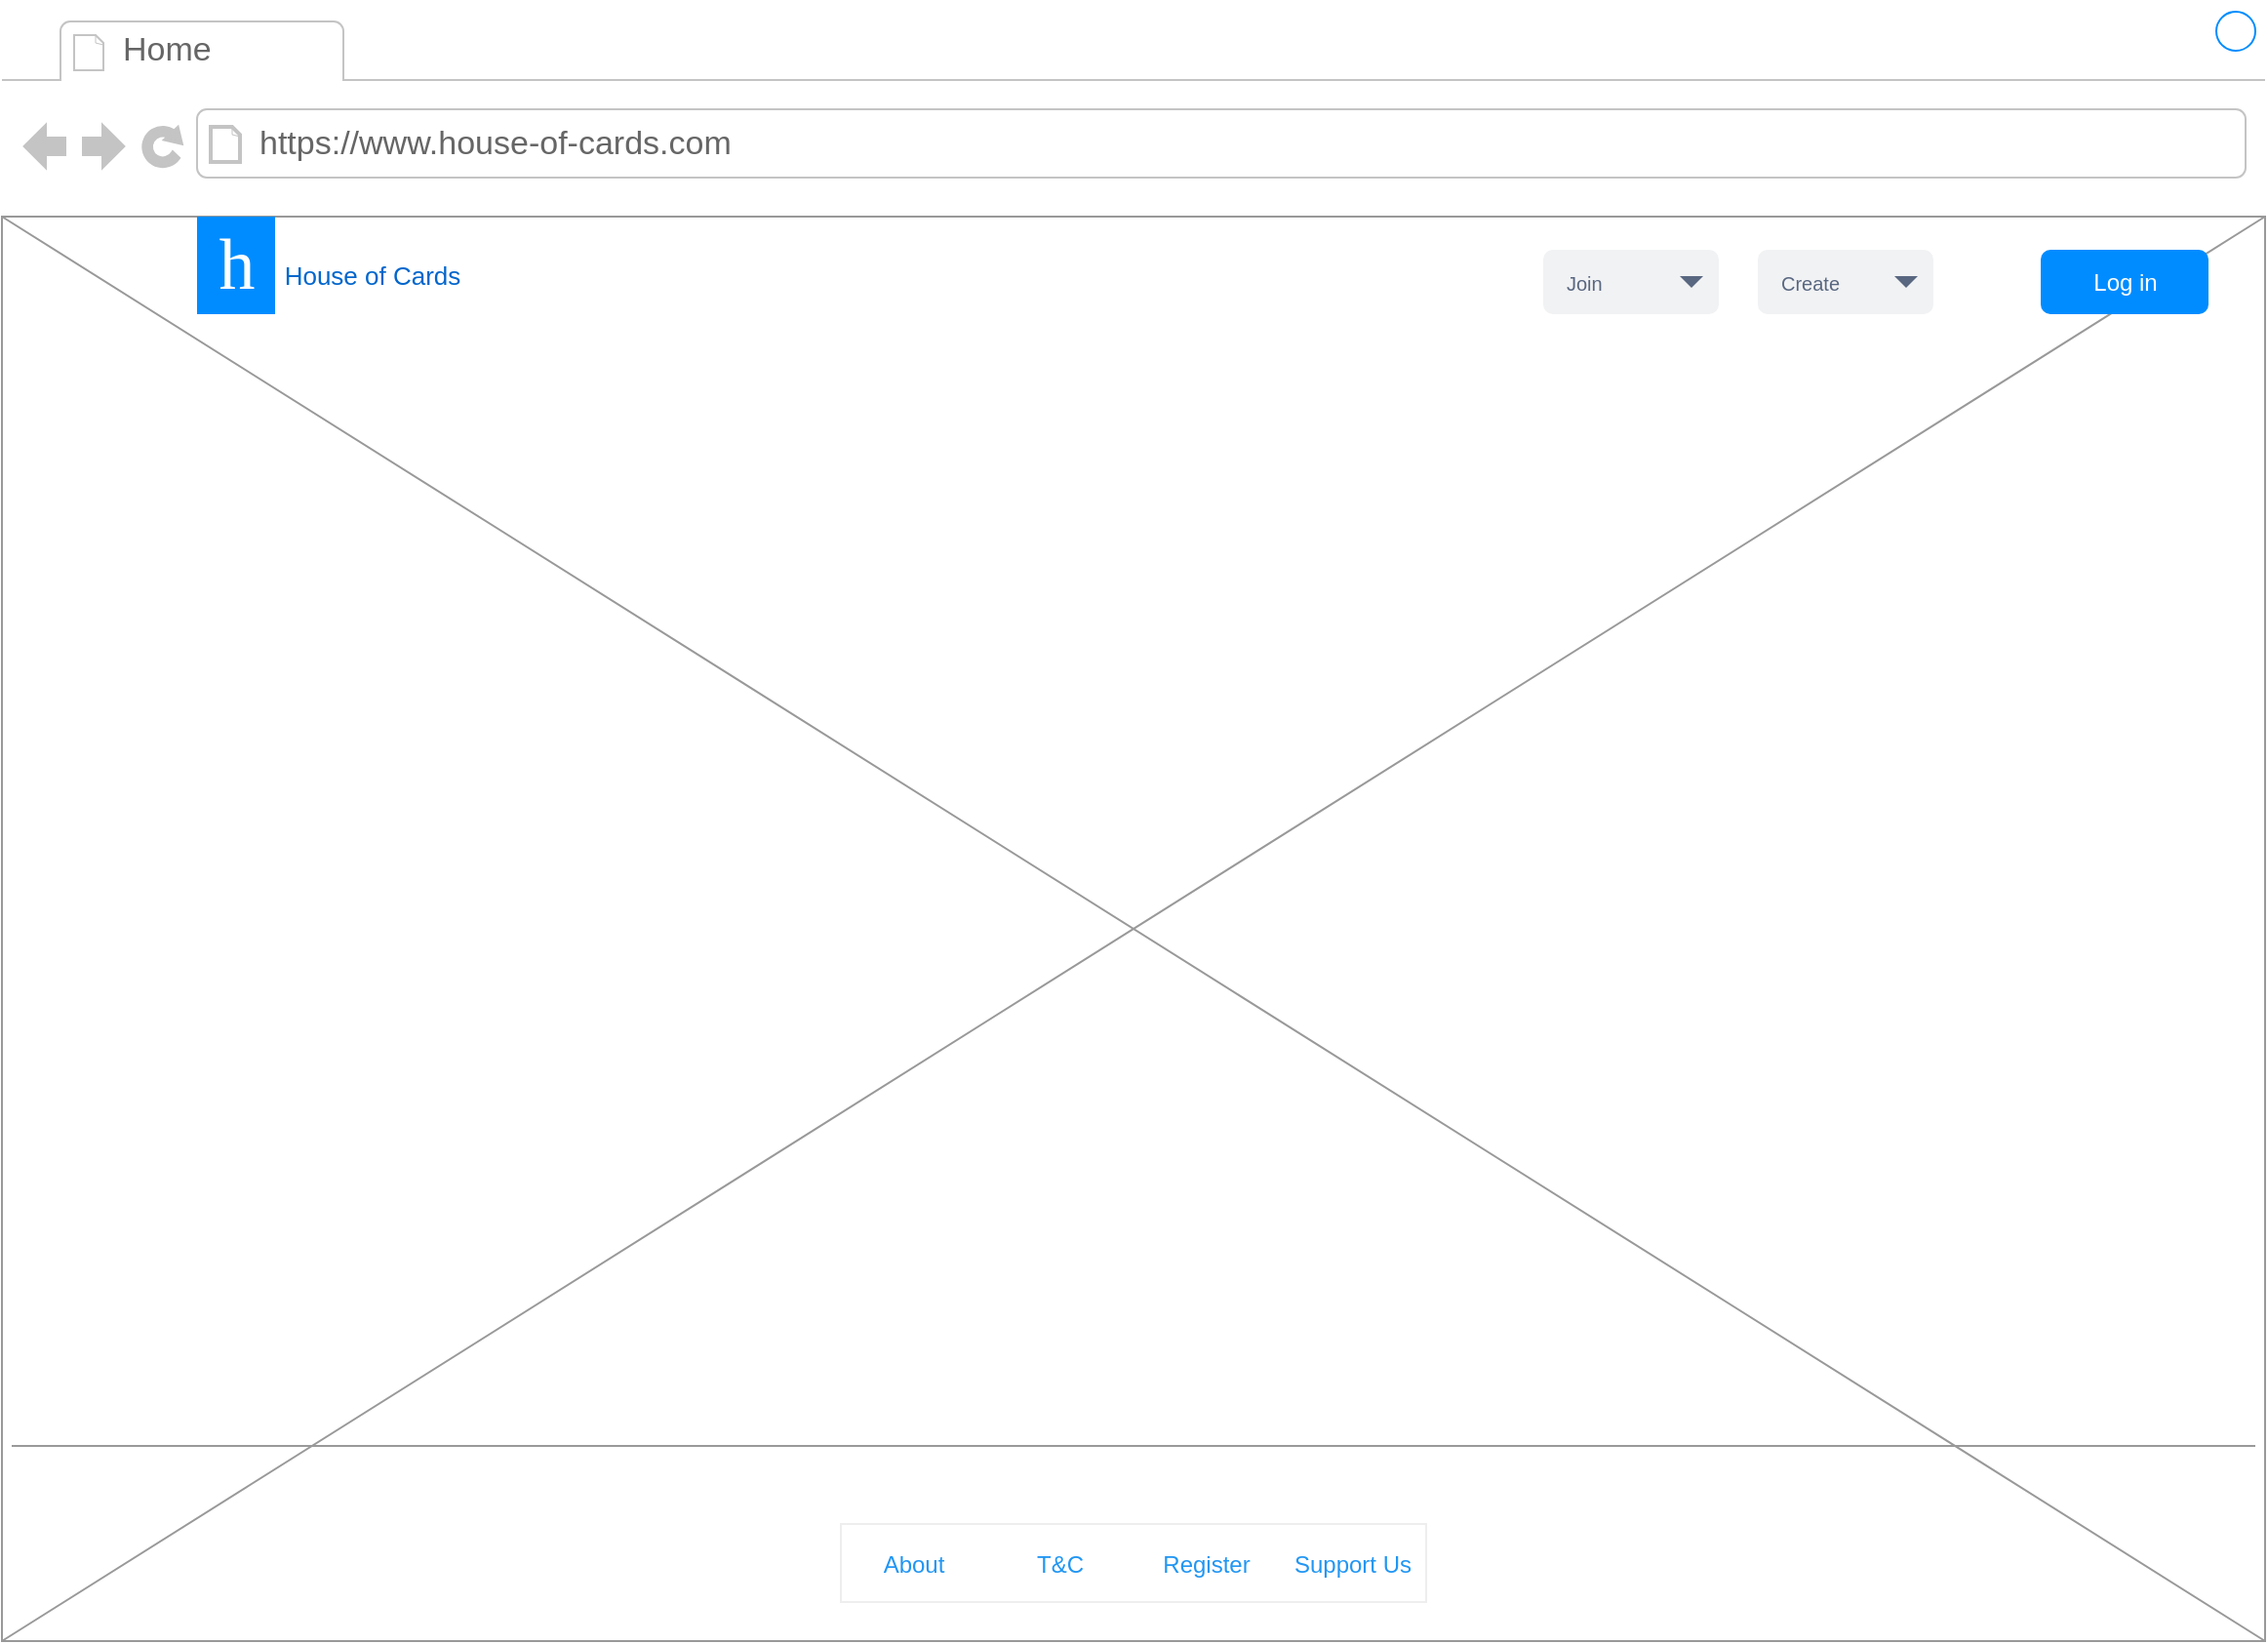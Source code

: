 <mxfile version="13.8.8" type="github" pages="2">
  <diagram id="piDafpqhtRUU5qUU-vj8" name="Page-1">
    <mxGraphModel dx="1422" dy="763" grid="1" gridSize="10" guides="1" tooltips="1" connect="1" arrows="1" fold="1" page="1" pageScale="1" pageWidth="827" pageHeight="1169" math="0" shadow="0">
      <root>
        <mxCell id="0" />
        <mxCell id="1" parent="0" />
        <mxCell id="8962rQQDY3VNNf6We3Pp-1" value="" style="strokeWidth=1;shadow=0;dashed=0;align=center;html=1;shape=mxgraph.mockup.containers.browserWindow;rSize=0;strokeColor2=#008cff;strokeColor3=#c4c4c4;mainText=,;recursiveResize=0;strokeColor=#FFFFFF;fontColor=#FFFFFF;" parent="1" vertex="1">
          <mxGeometry x="10" y="10" width="1160" height="840" as="geometry" />
        </mxCell>
        <mxCell id="cFhcMxyRk2c1DOHxcZsI-2" value="" style="verticalLabelPosition=bottom;shadow=0;dashed=0;align=center;html=1;verticalAlign=top;strokeWidth=1;shape=mxgraph.mockup.graphics.simpleIcon;strokeColor=#999999;" vertex="1" parent="8962rQQDY3VNNf6We3Pp-1">
          <mxGeometry y="110" width="1160" height="730" as="geometry" />
        </mxCell>
        <mxCell id="8962rQQDY3VNNf6We3Pp-2" value="Home" style="strokeWidth=1;shadow=0;dashed=0;align=center;html=1;shape=mxgraph.mockup.containers.anchor;fontSize=17;fontColor=#666666;align=left;" parent="8962rQQDY3VNNf6We3Pp-1" vertex="1">
          <mxGeometry x="60" y="12" width="110" height="26" as="geometry" />
        </mxCell>
        <mxCell id="8962rQQDY3VNNf6We3Pp-3" value="https://www.house-of-cards.com" style="strokeWidth=1;shadow=0;dashed=0;align=center;html=1;shape=mxgraph.mockup.containers.anchor;rSize=0;fontSize=17;fontColor=#666666;align=left;" parent="8962rQQDY3VNNf6We3Pp-1" vertex="1">
          <mxGeometry x="130" y="60" width="250" height="26" as="geometry" />
        </mxCell>
        <mxCell id="8962rQQDY3VNNf6We3Pp-6" value="Create" style="rounded=1;fillColor=#F1F2F4;strokeColor=none;html=1;fontColor=#596780;align=left;fontSize=10;spacingLeft=10" parent="8962rQQDY3VNNf6We3Pp-1" vertex="1">
          <mxGeometry x="900" y="127" width="90" height="33" as="geometry" />
        </mxCell>
        <mxCell id="8962rQQDY3VNNf6We3Pp-7" value="" style="shape=triangle;direction=south;fillColor=#596780;strokeColor=none;html=1" parent="8962rQQDY3VNNf6We3Pp-6" vertex="1">
          <mxGeometry x="1" y="0.5" width="12" height="6" relative="1" as="geometry">
            <mxPoint x="-20" y="-3" as="offset" />
          </mxGeometry>
        </mxCell>
        <mxCell id="8962rQQDY3VNNf6We3Pp-8" value="Join" style="rounded=1;fillColor=#F1F2F4;strokeColor=none;html=1;fontColor=#596780;align=left;fontSize=10;spacingLeft=10" parent="8962rQQDY3VNNf6We3Pp-1" vertex="1">
          <mxGeometry x="790" y="127" width="90" height="33" as="geometry" />
        </mxCell>
        <mxCell id="8962rQQDY3VNNf6We3Pp-9" value="" style="shape=triangle;direction=south;fillColor=#596780;strokeColor=none;html=1" parent="8962rQQDY3VNNf6We3Pp-8" vertex="1">
          <mxGeometry x="1" y="0.5" width="12" height="6" relative="1" as="geometry">
            <mxPoint x="-20" y="-3" as="offset" />
          </mxGeometry>
        </mxCell>
        <mxCell id="8962rQQDY3VNNf6We3Pp-14" value="Log in" style="rounded=1;align=center;strokeColor=none;html=1;fontColor=#ffffff;fontSize=12;fillColor=#008CFF;" parent="8962rQQDY3VNNf6We3Pp-1" vertex="1">
          <mxGeometry x="1045" y="127" width="86" height="33" as="geometry" />
        </mxCell>
        <mxCell id="8962rQQDY3VNNf6We3Pp-16" value="House of Cards" style="text;html=1;strokeColor=none;fillColor=none;align=center;verticalAlign=middle;whiteSpace=wrap;rounded=0;fontSize=13;fontColor=#0066CC;" parent="8962rQQDY3VNNf6We3Pp-1" vertex="1">
          <mxGeometry x="140" y="130" width="100" height="20" as="geometry" />
        </mxCell>
        <mxCell id="8962rQQDY3VNNf6We3Pp-35" value="" style="verticalLabelPosition=bottom;shadow=0;dashed=0;align=center;html=1;verticalAlign=top;strokeWidth=1;shape=mxgraph.mockup.markup.line;strokeColor=#999999;fillColor=#008CFF;fontSize=13;fontColor=#0066CC;" parent="8962rQQDY3VNNf6We3Pp-1" vertex="1">
          <mxGeometry x="5" y="730" width="1150" height="20" as="geometry" />
        </mxCell>
        <mxCell id="8962rQQDY3VNNf6We3Pp-30" value="" style="shape=rect;fillColor=#ffffff;strokeColor=#eeeeee;shadow=0;fontSize=13;fontColor=#0066CC;" parent="8962rQQDY3VNNf6We3Pp-1" vertex="1">
          <mxGeometry x="430" y="780" width="300" height="40" as="geometry" />
        </mxCell>
        <mxCell id="8962rQQDY3VNNf6We3Pp-31" value="About" style="shape=rect;strokeColor=none;fillColor=none;fontSize=12;fontColor=#2196F3;dashed=0;" parent="8962rQQDY3VNNf6We3Pp-30" vertex="1">
          <mxGeometry width="75" height="40" as="geometry" />
        </mxCell>
        <mxCell id="8962rQQDY3VNNf6We3Pp-32" value="T&amp;C" style="shape=rect;strokeColor=none;fillColor=none;fontSize=12;fontColor=#2196F3;dashed=0;" parent="8962rQQDY3VNNf6We3Pp-30" vertex="1">
          <mxGeometry x="75" width="75" height="40" as="geometry" />
        </mxCell>
        <mxCell id="8962rQQDY3VNNf6We3Pp-33" value="Register" style="shape=rect;strokeColor=none;fillColor=none;fontSize=12;fontColor=#2196F3;dashed=0;" parent="8962rQQDY3VNNf6We3Pp-30" vertex="1">
          <mxGeometry x="150" width="75" height="40" as="geometry" />
        </mxCell>
        <mxCell id="8962rQQDY3VNNf6We3Pp-34" value="Support Us" style="shape=rect;strokeColor=none;fillColor=none;fontSize=12;fontColor=#2196F3;dashed=0;" parent="8962rQQDY3VNNf6We3Pp-30" vertex="1">
          <mxGeometry x="225" width="75" height="40" as="geometry" />
        </mxCell>
        <mxCell id="8962rQQDY3VNNf6We3Pp-36" value="" style="shape=image;html=1;verticalAlign=top;verticalLabelPosition=bottom;labelBackgroundColor=#ffffff;imageAspect=0;aspect=fixed;image=https://cdn3.iconfinder.com/data/icons/peelicons-vol-1/50/LinkedIn-128.png;fillColor=#008CFF;fontSize=13;fontColor=#0066CC;" parent="8962rQQDY3VNNf6We3Pp-1" vertex="1">
          <mxGeometry x="875" y="785" width="30" height="30" as="geometry" />
        </mxCell>
        <mxCell id="8962rQQDY3VNNf6We3Pp-37" value="" style="shape=image;html=1;verticalAlign=top;verticalLabelPosition=bottom;labelBackgroundColor=#ffffff;imageAspect=0;aspect=fixed;image=https://cdn3.iconfinder.com/data/icons/peelicons-vol-1/50/Facebook-128.png;fillColor=#008CFF;fontSize=13;fontColor=#0066CC;" parent="8962rQQDY3VNNf6We3Pp-1" vertex="1">
          <mxGeometry x="925" y="785" width="30" height="30" as="geometry" />
        </mxCell>
        <mxCell id="8962rQQDY3VNNf6We3Pp-38" value="" style="shape=image;html=1;verticalAlign=top;verticalLabelPosition=bottom;labelBackgroundColor=#ffffff;imageAspect=0;aspect=fixed;image=https://cdn3.iconfinder.com/data/icons/peelicons-vol-1/50/Twitter-128.png;fillColor=#008CFF;fontSize=13;fontColor=#0066CC;" parent="8962rQQDY3VNNf6We3Pp-1" vertex="1">
          <mxGeometry x="975" y="785" width="30" height="30" as="geometry" />
        </mxCell>
        <mxCell id="seymav8gBYocV3_De4xC-2" value="h" style="text;html=1;align=center;verticalAlign=middle;resizable=0;points=[];autosize=1;fontSize=37;fontFamily=Tahoma;fillColor=#008CFF;fontColor=#FFFFFF;" parent="8962rQQDY3VNNf6We3Pp-1" vertex="1">
          <mxGeometry x="100" y="110" width="40" height="50" as="geometry" />
        </mxCell>
      </root>
    </mxGraphModel>
  </diagram>
  <diagram id="2egh3D6s47ExAJgRTMho" name="Page-2">
    <mxGraphModel dx="1422" dy="763" grid="1" gridSize="10" guides="1" tooltips="1" connect="1" arrows="1" fold="1" page="1" pageScale="1" pageWidth="1169" pageHeight="827" math="0" shadow="0">
      <root>
        <mxCell id="RUbydyyFH8a4vVnsBezM-0" />
        <mxCell id="RUbydyyFH8a4vVnsBezM-1" parent="RUbydyyFH8a4vVnsBezM-0" />
        <mxCell id="WskvGfdPPy441grqd4b4-0" value="" style="strokeWidth=1;shadow=0;dashed=0;align=center;html=1;shape=mxgraph.mockup.containers.browserWindow;rSize=0;strokeColor2=#008cff;strokeColor3=#c4c4c4;mainText=,;recursiveResize=0;strokeColor=#FFFFFF;fontColor=#FFFFFF;" vertex="1" parent="RUbydyyFH8a4vVnsBezM-1">
          <mxGeometry x="20" y="20" width="1160" height="840" as="geometry" />
        </mxCell>
        <mxCell id="WskvGfdPPy441grqd4b4-1" value="" style="verticalLabelPosition=bottom;shadow=0;dashed=0;align=center;html=1;verticalAlign=top;strokeWidth=1;shape=mxgraph.mockup.graphics.simpleIcon;strokeColor=#999999;" vertex="1" parent="WskvGfdPPy441grqd4b4-0">
          <mxGeometry y="110" width="1160" height="730" as="geometry" />
        </mxCell>
        <mxCell id="WskvGfdPPy441grqd4b4-2" value="Play" style="strokeWidth=1;shadow=0;dashed=0;align=center;html=1;shape=mxgraph.mockup.containers.anchor;fontSize=17;fontColor=#666666;align=left;" vertex="1" parent="WskvGfdPPy441grqd4b4-0">
          <mxGeometry x="60" y="12" width="110" height="26" as="geometry" />
        </mxCell>
        <mxCell id="WskvGfdPPy441grqd4b4-3" value="https://www.house-of-cards.com" style="strokeWidth=1;shadow=0;dashed=0;align=center;html=1;shape=mxgraph.mockup.containers.anchor;rSize=0;fontSize=17;fontColor=#666666;align=left;" vertex="1" parent="WskvGfdPPy441grqd4b4-0">
          <mxGeometry x="130" y="60" width="250" height="26" as="geometry" />
        </mxCell>
        <mxCell id="WskvGfdPPy441grqd4b4-4" value="Create" style="rounded=1;fillColor=#F1F2F4;strokeColor=none;html=1;fontColor=#596780;align=left;fontSize=10;spacingLeft=10" vertex="1" parent="WskvGfdPPy441grqd4b4-0">
          <mxGeometry x="900" y="127" width="90" height="33" as="geometry" />
        </mxCell>
        <mxCell id="WskvGfdPPy441grqd4b4-5" value="" style="shape=triangle;direction=south;fillColor=#596780;strokeColor=none;html=1" vertex="1" parent="WskvGfdPPy441grqd4b4-4">
          <mxGeometry x="1" y="0.5" width="12" height="6" relative="1" as="geometry">
            <mxPoint x="-20" y="-3" as="offset" />
          </mxGeometry>
        </mxCell>
        <mxCell id="WskvGfdPPy441grqd4b4-6" value="Join" style="rounded=1;fillColor=#F1F2F4;strokeColor=none;html=1;fontColor=#596780;align=left;fontSize=10;spacingLeft=10" vertex="1" parent="WskvGfdPPy441grqd4b4-0">
          <mxGeometry x="790" y="127" width="90" height="33" as="geometry" />
        </mxCell>
        <mxCell id="WskvGfdPPy441grqd4b4-7" value="" style="shape=triangle;direction=south;fillColor=#596780;strokeColor=none;html=1" vertex="1" parent="WskvGfdPPy441grqd4b4-6">
          <mxGeometry x="1" y="0.5" width="12" height="6" relative="1" as="geometry">
            <mxPoint x="-20" y="-3" as="offset" />
          </mxGeometry>
        </mxCell>
        <mxCell id="WskvGfdPPy441grqd4b4-8" value="Log out" style="rounded=1;align=center;strokeColor=none;html=1;fontColor=#ffffff;fontSize=12;fillColor=#008CFF;" vertex="1" parent="WskvGfdPPy441grqd4b4-0">
          <mxGeometry x="1045" y="127" width="86" height="33" as="geometry" />
        </mxCell>
        <mxCell id="WskvGfdPPy441grqd4b4-9" value="House of Cards" style="text;html=1;strokeColor=none;fillColor=none;align=center;verticalAlign=middle;whiteSpace=wrap;rounded=0;fontSize=13;fontColor=#0066CC;" vertex="1" parent="WskvGfdPPy441grqd4b4-0">
          <mxGeometry x="140" y="130" width="100" height="20" as="geometry" />
        </mxCell>
        <mxCell id="WskvGfdPPy441grqd4b4-10" value="" style="verticalLabelPosition=bottom;shadow=0;dashed=0;align=center;html=1;verticalAlign=top;strokeWidth=1;shape=mxgraph.mockup.markup.line;strokeColor=#999999;fillColor=#008CFF;fontSize=13;fontColor=#0066CC;" vertex="1" parent="WskvGfdPPy441grqd4b4-0">
          <mxGeometry x="5" y="730" width="1150" height="20" as="geometry" />
        </mxCell>
        <mxCell id="WskvGfdPPy441grqd4b4-11" value="" style="shape=rect;fillColor=#ffffff;strokeColor=#eeeeee;shadow=0;fontSize=13;fontColor=#0066CC;" vertex="1" parent="WskvGfdPPy441grqd4b4-0">
          <mxGeometry x="430" y="780" width="300" height="40" as="geometry" />
        </mxCell>
        <mxCell id="WskvGfdPPy441grqd4b4-12" value="About" style="shape=rect;strokeColor=none;fillColor=none;fontSize=12;fontColor=#2196F3;dashed=0;" vertex="1" parent="WskvGfdPPy441grqd4b4-11">
          <mxGeometry width="75" height="40" as="geometry" />
        </mxCell>
        <mxCell id="WskvGfdPPy441grqd4b4-13" value="T&amp;C" style="shape=rect;strokeColor=none;fillColor=none;fontSize=12;fontColor=#2196F3;dashed=0;" vertex="1" parent="WskvGfdPPy441grqd4b4-11">
          <mxGeometry x="75" width="75" height="40" as="geometry" />
        </mxCell>
        <mxCell id="WskvGfdPPy441grqd4b4-14" value="Register" style="shape=rect;strokeColor=none;fillColor=none;fontSize=12;fontColor=#2196F3;dashed=0;" vertex="1" parent="WskvGfdPPy441grqd4b4-11">
          <mxGeometry x="150" width="75" height="40" as="geometry" />
        </mxCell>
        <mxCell id="WskvGfdPPy441grqd4b4-15" value="Support Us" style="shape=rect;strokeColor=none;fillColor=none;fontSize=12;fontColor=#2196F3;dashed=0;" vertex="1" parent="WskvGfdPPy441grqd4b4-11">
          <mxGeometry x="225" width="75" height="40" as="geometry" />
        </mxCell>
        <mxCell id="WskvGfdPPy441grqd4b4-16" value="" style="shape=image;html=1;verticalAlign=top;verticalLabelPosition=bottom;labelBackgroundColor=#ffffff;imageAspect=0;aspect=fixed;image=https://cdn3.iconfinder.com/data/icons/peelicons-vol-1/50/LinkedIn-128.png;fillColor=#008CFF;fontSize=13;fontColor=#0066CC;" vertex="1" parent="WskvGfdPPy441grqd4b4-0">
          <mxGeometry x="875" y="785" width="30" height="30" as="geometry" />
        </mxCell>
        <mxCell id="WskvGfdPPy441grqd4b4-17" value="" style="shape=image;html=1;verticalAlign=top;verticalLabelPosition=bottom;labelBackgroundColor=#ffffff;imageAspect=0;aspect=fixed;image=https://cdn3.iconfinder.com/data/icons/peelicons-vol-1/50/Facebook-128.png;fillColor=#008CFF;fontSize=13;fontColor=#0066CC;" vertex="1" parent="WskvGfdPPy441grqd4b4-0">
          <mxGeometry x="925" y="785" width="30" height="30" as="geometry" />
        </mxCell>
        <mxCell id="WskvGfdPPy441grqd4b4-18" value="" style="shape=image;html=1;verticalAlign=top;verticalLabelPosition=bottom;labelBackgroundColor=#ffffff;imageAspect=0;aspect=fixed;image=https://cdn3.iconfinder.com/data/icons/peelicons-vol-1/50/Twitter-128.png;fillColor=#008CFF;fontSize=13;fontColor=#0066CC;" vertex="1" parent="WskvGfdPPy441grqd4b4-0">
          <mxGeometry x="975" y="785" width="30" height="30" as="geometry" />
        </mxCell>
        <mxCell id="WskvGfdPPy441grqd4b4-19" value="h" style="text;html=1;align=center;verticalAlign=middle;resizable=0;points=[];autosize=1;fontSize=37;fontFamily=Tahoma;fillColor=#008CFF;fontColor=#FFFFFF;" vertex="1" parent="WskvGfdPPy441grqd4b4-0">
          <mxGeometry x="100" y="110" width="40" height="50" as="geometry" />
        </mxCell>
        <mxCell id="WskvGfdPPy441grqd4b4-20" value="" style="verticalLabelPosition=bottom;shadow=0;dashed=0;align=center;html=1;verticalAlign=top;strokeWidth=1;shape=mxgraph.mockup.graphics.simpleIcon;strokeColor=#999999;fillColor=#ffffff;" vertex="1" parent="WskvGfdPPy441grqd4b4-0">
          <mxGeometry x="100" y="290" width="50" height="50" as="geometry" />
        </mxCell>
        <mxCell id="WskvGfdPPy441grqd4b4-21" value="" style="verticalLabelPosition=bottom;shadow=0;dashed=0;align=center;html=1;verticalAlign=top;strokeWidth=1;shape=mxgraph.mockup.graphics.simpleIcon;strokeColor=#999999;fillColor=#ffffff;" vertex="1" parent="WskvGfdPPy441grqd4b4-0">
          <mxGeometry x="175" y="290" width="50" height="50" as="geometry" />
        </mxCell>
        <mxCell id="WskvGfdPPy441grqd4b4-22" value="" style="verticalLabelPosition=bottom;shadow=0;dashed=0;align=center;html=1;verticalAlign=top;strokeWidth=1;shape=mxgraph.mockup.graphics.simpleIcon;strokeColor=#999999;fillColor=#ffffff;" vertex="1" parent="WskvGfdPPy441grqd4b4-0">
          <mxGeometry x="250" y="290" width="50" height="50" as="geometry" />
        </mxCell>
        <mxCell id="WskvGfdPPy441grqd4b4-25" value="" style="verticalLabelPosition=bottom;shadow=0;dashed=0;align=center;html=1;verticalAlign=top;strokeWidth=1;shape=mxgraph.mockup.graphics.simpleIcon;strokeColor=#999999;fillColor=#ffffff;" vertex="1" parent="WskvGfdPPy441grqd4b4-0">
          <mxGeometry x="250" y="365" width="50" height="50" as="geometry" />
        </mxCell>
        <mxCell id="WskvGfdPPy441grqd4b4-24" value="" style="verticalLabelPosition=bottom;shadow=0;dashed=0;align=center;html=1;verticalAlign=top;strokeWidth=1;shape=mxgraph.mockup.graphics.simpleIcon;strokeColor=#999999;fillColor=#ffffff;" vertex="1" parent="WskvGfdPPy441grqd4b4-0">
          <mxGeometry x="175" y="365" width="50" height="50" as="geometry" />
        </mxCell>
        <mxCell id="WskvGfdPPy441grqd4b4-23" value="" style="verticalLabelPosition=bottom;shadow=0;dashed=0;align=center;html=1;verticalAlign=top;strokeWidth=1;shape=mxgraph.mockup.graphics.simpleIcon;strokeColor=#999999;fillColor=#ffffff;" vertex="1" parent="WskvGfdPPy441grqd4b4-0">
          <mxGeometry x="100" y="365" width="50" height="50" as="geometry" />
        </mxCell>
        <mxCell id="WskvGfdPPy441grqd4b4-26" value="" style="verticalLabelPosition=bottom;shadow=0;dashed=0;align=center;html=1;verticalAlign=top;strokeWidth=1;shape=mxgraph.mockup.graphics.simpleIcon;strokeColor=#999999;fillColor=#ffffff;" vertex="1" parent="WskvGfdPPy441grqd4b4-0">
          <mxGeometry x="100" y="440" width="50" height="50" as="geometry" />
        </mxCell>
        <mxCell id="WskvGfdPPy441grqd4b4-27" value="" style="verticalLabelPosition=bottom;shadow=0;dashed=0;align=center;html=1;verticalAlign=top;strokeWidth=1;shape=mxgraph.mockup.graphics.simpleIcon;strokeColor=#999999;fillColor=#ffffff;" vertex="1" parent="WskvGfdPPy441grqd4b4-0">
          <mxGeometry x="175" y="440" width="50" height="50" as="geometry" />
        </mxCell>
        <mxCell id="WskvGfdPPy441grqd4b4-28" value="" style="verticalLabelPosition=bottom;shadow=0;dashed=0;align=center;html=1;verticalAlign=top;strokeWidth=1;shape=mxgraph.mockup.graphics.simpleIcon;strokeColor=#999999;fillColor=#ffffff;" vertex="1" parent="WskvGfdPPy441grqd4b4-0">
          <mxGeometry x="250" y="440" width="50" height="50" as="geometry" />
        </mxCell>
        <mxCell id="WskvGfdPPy441grqd4b4-29" value="" style="verticalLabelPosition=bottom;shadow=0;dashed=0;align=center;html=1;verticalAlign=top;strokeWidth=1;shape=mxgraph.mockup.graphics.simpleIcon;strokeColor=#999999;fillColor=#ffffff;" vertex="1" parent="WskvGfdPPy441grqd4b4-0">
          <mxGeometry x="320" y="290" width="50" height="50" as="geometry" />
        </mxCell>
        <mxCell id="WskvGfdPPy441grqd4b4-30" value="" style="verticalLabelPosition=bottom;shadow=0;dashed=0;align=center;html=1;verticalAlign=top;strokeWidth=1;shape=mxgraph.mockup.graphics.simpleIcon;strokeColor=#999999;fillColor=#ffffff;" vertex="1" parent="WskvGfdPPy441grqd4b4-0">
          <mxGeometry x="395" y="290" width="50" height="50" as="geometry" />
        </mxCell>
        <mxCell id="WskvGfdPPy441grqd4b4-31" value="" style="verticalLabelPosition=bottom;shadow=0;dashed=0;align=center;html=1;verticalAlign=top;strokeWidth=1;shape=mxgraph.mockup.graphics.simpleIcon;strokeColor=#999999;fillColor=#ffffff;" vertex="1" parent="WskvGfdPPy441grqd4b4-0">
          <mxGeometry x="470" y="290" width="50" height="50" as="geometry" />
        </mxCell>
        <mxCell id="WskvGfdPPy441grqd4b4-32" value="" style="verticalLabelPosition=bottom;shadow=0;dashed=0;align=center;html=1;verticalAlign=top;strokeWidth=1;shape=mxgraph.mockup.graphics.simpleIcon;strokeColor=#999999;fillColor=#ffffff;" vertex="1" parent="WskvGfdPPy441grqd4b4-0">
          <mxGeometry x="470" y="365" width="50" height="50" as="geometry" />
        </mxCell>
        <mxCell id="WskvGfdPPy441grqd4b4-33" value="" style="verticalLabelPosition=bottom;shadow=0;dashed=0;align=center;html=1;verticalAlign=top;strokeWidth=1;shape=mxgraph.mockup.graphics.simpleIcon;strokeColor=#999999;fillColor=#ffffff;" vertex="1" parent="WskvGfdPPy441grqd4b4-0">
          <mxGeometry x="395" y="365" width="50" height="50" as="geometry" />
        </mxCell>
        <mxCell id="WskvGfdPPy441grqd4b4-34" value="" style="verticalLabelPosition=bottom;shadow=0;dashed=0;align=center;html=1;verticalAlign=top;strokeWidth=1;shape=mxgraph.mockup.graphics.simpleIcon;strokeColor=#999999;fillColor=#ffffff;" vertex="1" parent="WskvGfdPPy441grqd4b4-0">
          <mxGeometry x="320" y="365" width="50" height="50" as="geometry" />
        </mxCell>
        <mxCell id="WskvGfdPPy441grqd4b4-35" value="" style="verticalLabelPosition=bottom;shadow=0;dashed=0;align=center;html=1;verticalAlign=top;strokeWidth=1;shape=mxgraph.mockup.graphics.simpleIcon;strokeColor=#999999;fillColor=#ffffff;" vertex="1" parent="WskvGfdPPy441grqd4b4-0">
          <mxGeometry x="320" y="440" width="50" height="50" as="geometry" />
        </mxCell>
        <mxCell id="WskvGfdPPy441grqd4b4-36" value="" style="verticalLabelPosition=bottom;shadow=0;dashed=0;align=center;html=1;verticalAlign=top;strokeWidth=1;shape=mxgraph.mockup.graphics.simpleIcon;strokeColor=#999999;fillColor=#ffffff;" vertex="1" parent="WskvGfdPPy441grqd4b4-0">
          <mxGeometry x="395" y="440" width="50" height="50" as="geometry" />
        </mxCell>
        <mxCell id="WskvGfdPPy441grqd4b4-37" value="" style="verticalLabelPosition=bottom;shadow=0;dashed=0;align=center;html=1;verticalAlign=top;strokeWidth=1;shape=mxgraph.mockup.graphics.simpleIcon;strokeColor=#999999;fillColor=#ffffff;" vertex="1" parent="WskvGfdPPy441grqd4b4-0">
          <mxGeometry x="470" y="440" width="50" height="50" as="geometry" />
        </mxCell>
        <mxCell id="WskvGfdPPy441grqd4b4-38" value="" style="verticalLabelPosition=bottom;shadow=0;dashed=0;align=center;html=1;verticalAlign=top;strokeWidth=1;shape=mxgraph.mockup.graphics.simpleIcon;strokeColor=#999999;fillColor=#ffffff;" vertex="1" parent="WskvGfdPPy441grqd4b4-0">
          <mxGeometry x="550" y="290" width="50" height="50" as="geometry" />
        </mxCell>
        <mxCell id="WskvGfdPPy441grqd4b4-39" value="" style="verticalLabelPosition=bottom;shadow=0;dashed=0;align=center;html=1;verticalAlign=top;strokeWidth=1;shape=mxgraph.mockup.graphics.simpleIcon;strokeColor=#999999;fillColor=#ffffff;" vertex="1" parent="WskvGfdPPy441grqd4b4-0">
          <mxGeometry x="625" y="290" width="50" height="50" as="geometry" />
        </mxCell>
        <mxCell id="WskvGfdPPy441grqd4b4-40" value="" style="verticalLabelPosition=bottom;shadow=0;dashed=0;align=center;html=1;verticalAlign=top;strokeWidth=1;shape=mxgraph.mockup.graphics.simpleIcon;strokeColor=#999999;fillColor=#ffffff;" vertex="1" parent="WskvGfdPPy441grqd4b4-0">
          <mxGeometry x="700" y="290" width="50" height="50" as="geometry" />
        </mxCell>
        <mxCell id="WskvGfdPPy441grqd4b4-41" value="" style="verticalLabelPosition=bottom;shadow=0;dashed=0;align=center;html=1;verticalAlign=top;strokeWidth=1;shape=mxgraph.mockup.graphics.simpleIcon;strokeColor=#999999;fillColor=#ffffff;" vertex="1" parent="WskvGfdPPy441grqd4b4-0">
          <mxGeometry x="700" y="365" width="50" height="50" as="geometry" />
        </mxCell>
        <mxCell id="WskvGfdPPy441grqd4b4-42" value="" style="verticalLabelPosition=bottom;shadow=0;dashed=0;align=center;html=1;verticalAlign=top;strokeWidth=1;shape=mxgraph.mockup.graphics.simpleIcon;strokeColor=#999999;fillColor=#ffffff;" vertex="1" parent="WskvGfdPPy441grqd4b4-0">
          <mxGeometry x="625" y="365" width="50" height="50" as="geometry" />
        </mxCell>
        <mxCell id="WskvGfdPPy441grqd4b4-43" value="" style="verticalLabelPosition=bottom;shadow=0;dashed=0;align=center;html=1;verticalAlign=top;strokeWidth=1;shape=mxgraph.mockup.graphics.simpleIcon;strokeColor=#999999;fillColor=#ffffff;" vertex="1" parent="WskvGfdPPy441grqd4b4-0">
          <mxGeometry x="550" y="365" width="50" height="50" as="geometry" />
        </mxCell>
        <mxCell id="WskvGfdPPy441grqd4b4-44" value="" style="verticalLabelPosition=bottom;shadow=0;dashed=0;align=center;html=1;verticalAlign=top;strokeWidth=1;shape=mxgraph.mockup.graphics.simpleIcon;strokeColor=#999999;fillColor=#ffffff;" vertex="1" parent="WskvGfdPPy441grqd4b4-0">
          <mxGeometry x="550" y="440" width="50" height="50" as="geometry" />
        </mxCell>
        <mxCell id="WskvGfdPPy441grqd4b4-45" value="" style="verticalLabelPosition=bottom;shadow=0;dashed=0;align=center;html=1;verticalAlign=top;strokeWidth=1;shape=mxgraph.mockup.graphics.simpleIcon;strokeColor=#999999;fillColor=#ffffff;" vertex="1" parent="WskvGfdPPy441grqd4b4-0">
          <mxGeometry x="625" y="440" width="50" height="50" as="geometry" />
        </mxCell>
        <mxCell id="WskvGfdPPy441grqd4b4-46" value="" style="verticalLabelPosition=bottom;shadow=0;dashed=0;align=center;html=1;verticalAlign=top;strokeWidth=1;shape=mxgraph.mockup.graphics.simpleIcon;strokeColor=#999999;fillColor=#ffffff;" vertex="1" parent="WskvGfdPPy441grqd4b4-0">
          <mxGeometry x="700" y="440" width="50" height="50" as="geometry" />
        </mxCell>
        <mxCell id="WskvGfdPPy441grqd4b4-47" value="" style="verticalLabelPosition=bottom;shadow=0;dashed=0;align=center;html=1;verticalAlign=top;strokeWidth=1;shape=mxgraph.mockup.graphics.simpleIcon;strokeColor=#999999;fillColor=#ffffff;" vertex="1" parent="WskvGfdPPy441grqd4b4-0">
          <mxGeometry x="770" y="290" width="50" height="50" as="geometry" />
        </mxCell>
        <mxCell id="WskvGfdPPy441grqd4b4-48" value="" style="verticalLabelPosition=bottom;shadow=0;dashed=0;align=center;html=1;verticalAlign=top;strokeWidth=1;shape=mxgraph.mockup.graphics.simpleIcon;strokeColor=#999999;fillColor=#ffffff;" vertex="1" parent="WskvGfdPPy441grqd4b4-0">
          <mxGeometry x="845" y="290" width="50" height="50" as="geometry" />
        </mxCell>
        <mxCell id="WskvGfdPPy441grqd4b4-49" value="" style="verticalLabelPosition=bottom;shadow=0;dashed=0;align=center;html=1;verticalAlign=top;strokeWidth=1;shape=mxgraph.mockup.graphics.simpleIcon;strokeColor=#999999;fillColor=#ffffff;" vertex="1" parent="WskvGfdPPy441grqd4b4-0">
          <mxGeometry x="920" y="290" width="50" height="50" as="geometry" />
        </mxCell>
        <mxCell id="WskvGfdPPy441grqd4b4-50" value="" style="verticalLabelPosition=bottom;shadow=0;dashed=0;align=center;html=1;verticalAlign=top;strokeWidth=1;shape=mxgraph.mockup.graphics.simpleIcon;strokeColor=#999999;fillColor=#ffffff;" vertex="1" parent="WskvGfdPPy441grqd4b4-0">
          <mxGeometry x="920" y="365" width="50" height="50" as="geometry" />
        </mxCell>
        <mxCell id="WskvGfdPPy441grqd4b4-51" value="" style="verticalLabelPosition=bottom;shadow=0;dashed=0;align=center;html=1;verticalAlign=top;strokeWidth=1;shape=mxgraph.mockup.graphics.simpleIcon;strokeColor=#999999;fillColor=#ffffff;" vertex="1" parent="WskvGfdPPy441grqd4b4-0">
          <mxGeometry x="845" y="365" width="50" height="50" as="geometry" />
        </mxCell>
        <mxCell id="WskvGfdPPy441grqd4b4-52" value="" style="verticalLabelPosition=bottom;shadow=0;dashed=0;align=center;html=1;verticalAlign=top;strokeWidth=1;shape=mxgraph.mockup.graphics.simpleIcon;strokeColor=#999999;fillColor=#ffffff;" vertex="1" parent="WskvGfdPPy441grqd4b4-0">
          <mxGeometry x="770" y="365" width="50" height="50" as="geometry" />
        </mxCell>
        <mxCell id="WskvGfdPPy441grqd4b4-53" value="" style="verticalLabelPosition=bottom;shadow=0;dashed=0;align=center;html=1;verticalAlign=top;strokeWidth=1;shape=mxgraph.mockup.graphics.simpleIcon;strokeColor=#999999;fillColor=#ffffff;" vertex="1" parent="WskvGfdPPy441grqd4b4-0">
          <mxGeometry x="770" y="440" width="50" height="50" as="geometry" />
        </mxCell>
        <mxCell id="WskvGfdPPy441grqd4b4-54" value="" style="verticalLabelPosition=bottom;shadow=0;dashed=0;align=center;html=1;verticalAlign=top;strokeWidth=1;shape=mxgraph.mockup.graphics.simpleIcon;strokeColor=#999999;fillColor=#ffffff;" vertex="1" parent="WskvGfdPPy441grqd4b4-0">
          <mxGeometry x="845" y="440" width="50" height="50" as="geometry" />
        </mxCell>
        <mxCell id="WskvGfdPPy441grqd4b4-55" value="" style="verticalLabelPosition=bottom;shadow=0;dashed=0;align=center;html=1;verticalAlign=top;strokeWidth=1;shape=mxgraph.mockup.graphics.simpleIcon;strokeColor=#999999;fillColor=#ffffff;" vertex="1" parent="WskvGfdPPy441grqd4b4-0">
          <mxGeometry x="920" y="440" width="50" height="50" as="geometry" />
        </mxCell>
        <mxCell id="WskvGfdPPy441grqd4b4-56" value="" style="verticalLabelPosition=bottom;shadow=0;dashed=0;align=center;html=1;verticalAlign=top;strokeWidth=1;shape=mxgraph.mockup.graphics.simpleIcon;strokeColor=#999999;fillColor=#ffffff;" vertex="1" parent="WskvGfdPPy441grqd4b4-0">
          <mxGeometry x="100" y="520" width="50" height="50" as="geometry" />
        </mxCell>
        <mxCell id="WskvGfdPPy441grqd4b4-57" value="" style="verticalLabelPosition=bottom;shadow=0;dashed=0;align=center;html=1;verticalAlign=top;strokeWidth=1;shape=mxgraph.mockup.graphics.simpleIcon;strokeColor=#999999;fillColor=#ffffff;" vertex="1" parent="WskvGfdPPy441grqd4b4-0">
          <mxGeometry x="175" y="520" width="50" height="50" as="geometry" />
        </mxCell>
        <mxCell id="WskvGfdPPy441grqd4b4-58" value="" style="verticalLabelPosition=bottom;shadow=0;dashed=0;align=center;html=1;verticalAlign=top;strokeWidth=1;shape=mxgraph.mockup.graphics.simpleIcon;strokeColor=#999999;fillColor=#ffffff;" vertex="1" parent="WskvGfdPPy441grqd4b4-0">
          <mxGeometry x="250" y="520" width="50" height="50" as="geometry" />
        </mxCell>
        <mxCell id="WskvGfdPPy441grqd4b4-59" value="" style="verticalLabelPosition=bottom;shadow=0;dashed=0;align=center;html=1;verticalAlign=top;strokeWidth=1;shape=mxgraph.mockup.graphics.simpleIcon;strokeColor=#999999;fillColor=#ffffff;" vertex="1" parent="WskvGfdPPy441grqd4b4-0">
          <mxGeometry x="320" y="520" width="50" height="50" as="geometry" />
        </mxCell>
        <mxCell id="WskvGfdPPy441grqd4b4-60" value="" style="verticalLabelPosition=bottom;shadow=0;dashed=0;align=center;html=1;verticalAlign=top;strokeWidth=1;shape=mxgraph.mockup.graphics.simpleIcon;strokeColor=#999999;fillColor=#ffffff;" vertex="1" parent="WskvGfdPPy441grqd4b4-0">
          <mxGeometry x="395" y="520" width="50" height="50" as="geometry" />
        </mxCell>
        <mxCell id="WskvGfdPPy441grqd4b4-61" value="" style="verticalLabelPosition=bottom;shadow=0;dashed=0;align=center;html=1;verticalAlign=top;strokeWidth=1;shape=mxgraph.mockup.graphics.simpleIcon;strokeColor=#999999;fillColor=#ffffff;" vertex="1" parent="WskvGfdPPy441grqd4b4-0">
          <mxGeometry x="470" y="520" width="50" height="50" as="geometry" />
        </mxCell>
        <mxCell id="WskvGfdPPy441grqd4b4-62" value="" style="verticalLabelPosition=bottom;shadow=0;dashed=0;align=center;html=1;verticalAlign=top;strokeWidth=1;shape=mxgraph.mockup.graphics.simpleIcon;strokeColor=#999999;fillColor=#ffffff;" vertex="1" parent="WskvGfdPPy441grqd4b4-0">
          <mxGeometry x="550" y="520" width="50" height="50" as="geometry" />
        </mxCell>
        <mxCell id="WskvGfdPPy441grqd4b4-63" value="" style="verticalLabelPosition=bottom;shadow=0;dashed=0;align=center;html=1;verticalAlign=top;strokeWidth=1;shape=mxgraph.mockup.graphics.simpleIcon;strokeColor=#999999;fillColor=#ffffff;" vertex="1" parent="WskvGfdPPy441grqd4b4-0">
          <mxGeometry x="625" y="520" width="50" height="50" as="geometry" />
        </mxCell>
        <mxCell id="WskvGfdPPy441grqd4b4-64" value="" style="verticalLabelPosition=bottom;shadow=0;dashed=0;align=center;html=1;verticalAlign=top;strokeWidth=1;shape=mxgraph.mockup.graphics.simpleIcon;strokeColor=#999999;fillColor=#ffffff;" vertex="1" parent="WskvGfdPPy441grqd4b4-0">
          <mxGeometry x="700" y="520" width="50" height="50" as="geometry" />
        </mxCell>
        <mxCell id="WskvGfdPPy441grqd4b4-65" value="" style="verticalLabelPosition=bottom;shadow=0;dashed=0;align=center;html=1;verticalAlign=top;strokeWidth=1;shape=mxgraph.mockup.graphics.simpleIcon;strokeColor=#999999;fillColor=#ffffff;" vertex="1" parent="WskvGfdPPy441grqd4b4-0">
          <mxGeometry x="770" y="520" width="50" height="50" as="geometry" />
        </mxCell>
        <mxCell id="WskvGfdPPy441grqd4b4-66" value="" style="verticalLabelPosition=bottom;shadow=0;dashed=0;align=center;html=1;verticalAlign=top;strokeWidth=1;shape=mxgraph.mockup.graphics.simpleIcon;strokeColor=#999999;fillColor=#ffffff;" vertex="1" parent="WskvGfdPPy441grqd4b4-0">
          <mxGeometry x="845" y="520" width="50" height="50" as="geometry" />
        </mxCell>
        <mxCell id="WskvGfdPPy441grqd4b4-67" value="" style="verticalLabelPosition=bottom;shadow=0;dashed=0;align=center;html=1;verticalAlign=top;strokeWidth=1;shape=mxgraph.mockup.graphics.simpleIcon;strokeColor=#999999;fillColor=#ffffff;" vertex="1" parent="WskvGfdPPy441grqd4b4-0">
          <mxGeometry x="920" y="520" width="50" height="50" as="geometry" />
        </mxCell>
        <mxCell id="WskvGfdPPy441grqd4b4-68" value="" style="verticalLabelPosition=bottom;shadow=0;dashed=0;align=center;html=1;verticalAlign=top;strokeWidth=1;shape=mxgraph.mockup.graphics.simpleIcon;strokeColor=#999999;fillColor=#ffffff;" vertex="1" parent="WskvGfdPPy441grqd4b4-0">
          <mxGeometry x="995" y="290" width="50" height="50" as="geometry" />
        </mxCell>
        <mxCell id="WskvGfdPPy441grqd4b4-69" value="" style="verticalLabelPosition=bottom;shadow=0;dashed=0;align=center;html=1;verticalAlign=top;strokeWidth=1;shape=mxgraph.mockup.graphics.simpleIcon;strokeColor=#999999;fillColor=#ffffff;" vertex="1" parent="WskvGfdPPy441grqd4b4-0">
          <mxGeometry x="995" y="365" width="50" height="50" as="geometry" />
        </mxCell>
        <mxCell id="WskvGfdPPy441grqd4b4-70" value="" style="verticalLabelPosition=bottom;shadow=0;dashed=0;align=center;html=1;verticalAlign=top;strokeWidth=1;shape=mxgraph.mockup.graphics.simpleIcon;strokeColor=#999999;fillColor=#ffffff;" vertex="1" parent="WskvGfdPPy441grqd4b4-0">
          <mxGeometry x="995" y="440" width="50" height="50" as="geometry" />
        </mxCell>
        <mxCell id="WskvGfdPPy441grqd4b4-71" value="" style="verticalLabelPosition=bottom;shadow=0;dashed=0;align=center;html=1;verticalAlign=top;strokeWidth=1;shape=mxgraph.mockup.graphics.simpleIcon;strokeColor=#999999;fillColor=#ffffff;" vertex="1" parent="WskvGfdPPy441grqd4b4-0">
          <mxGeometry x="995" y="520" width="50" height="50" as="geometry" />
        </mxCell>
        <mxCell id="WskvGfdPPy441grqd4b4-72" value="&lt;div align=&quot;left&quot;&gt;Remember me&lt;br&gt;&lt;/div&gt;" style="text;strokeColor=none;fillColor=none;html=1;fontSize=24;fontStyle=1;verticalAlign=middle;align=left;" vertex="1" parent="WskvGfdPPy441grqd4b4-0">
          <mxGeometry x="100" y="210" width="100" height="40" as="geometry" />
        </mxCell>
      </root>
    </mxGraphModel>
  </diagram>
</mxfile>
